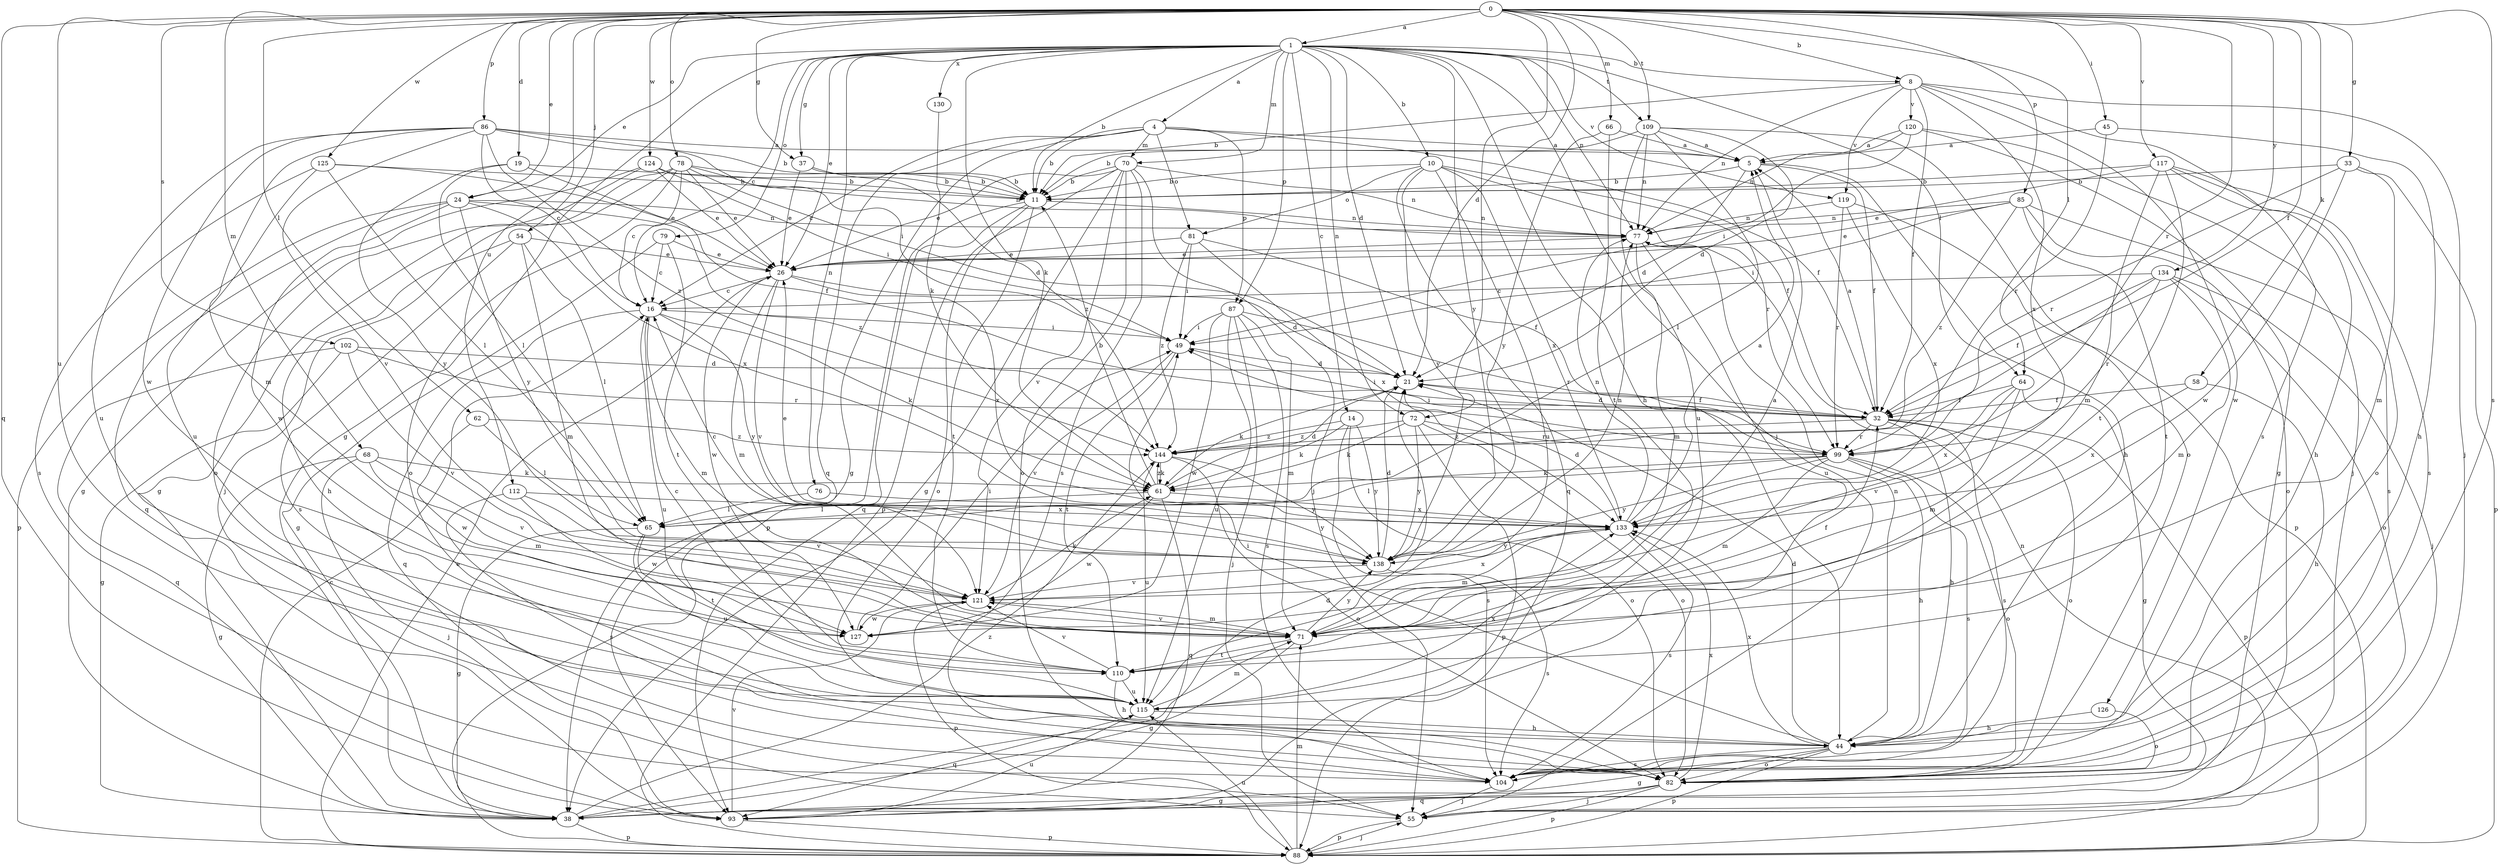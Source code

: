 strict digraph  {
0;
1;
4;
5;
8;
10;
11;
14;
16;
19;
21;
24;
26;
32;
33;
37;
38;
44;
45;
49;
54;
55;
58;
61;
62;
64;
65;
66;
68;
70;
71;
72;
76;
77;
78;
79;
81;
82;
85;
86;
87;
88;
93;
99;
102;
104;
109;
110;
112;
115;
117;
119;
120;
121;
124;
125;
126;
127;
130;
133;
134;
138;
144;
0 -> 1  [label=a];
0 -> 8  [label=b];
0 -> 19  [label=d];
0 -> 21  [label=d];
0 -> 24  [label=e];
0 -> 32  [label=f];
0 -> 33  [label=g];
0 -> 37  [label=g];
0 -> 45  [label=i];
0 -> 54  [label=j];
0 -> 58  [label=k];
0 -> 62  [label=l];
0 -> 64  [label=l];
0 -> 66  [label=m];
0 -> 68  [label=m];
0 -> 72  [label=n];
0 -> 78  [label=o];
0 -> 85  [label=p];
0 -> 86  [label=p];
0 -> 93  [label=q];
0 -> 99  [label=r];
0 -> 102  [label=s];
0 -> 104  [label=s];
0 -> 109  [label=t];
0 -> 112  [label=u];
0 -> 115  [label=u];
0 -> 117  [label=v];
0 -> 124  [label=w];
0 -> 125  [label=w];
0 -> 134  [label=y];
1 -> 4  [label=a];
1 -> 8  [label=b];
1 -> 10  [label=b];
1 -> 11  [label=b];
1 -> 14  [label=c];
1 -> 16  [label=c];
1 -> 21  [label=d];
1 -> 24  [label=e];
1 -> 26  [label=e];
1 -> 37  [label=g];
1 -> 38  [label=g];
1 -> 44  [label=h];
1 -> 55  [label=j];
1 -> 61  [label=k];
1 -> 64  [label=l];
1 -> 70  [label=m];
1 -> 72  [label=n];
1 -> 76  [label=n];
1 -> 77  [label=n];
1 -> 79  [label=o];
1 -> 87  [label=p];
1 -> 109  [label=t];
1 -> 119  [label=v];
1 -> 130  [label=x];
1 -> 138  [label=y];
4 -> 5  [label=a];
4 -> 11  [label=b];
4 -> 16  [label=c];
4 -> 32  [label=f];
4 -> 38  [label=g];
4 -> 70  [label=m];
4 -> 81  [label=o];
4 -> 87  [label=p];
4 -> 93  [label=q];
5 -> 11  [label=b];
5 -> 21  [label=d];
5 -> 32  [label=f];
5 -> 44  [label=h];
8 -> 11  [label=b];
8 -> 32  [label=f];
8 -> 55  [label=j];
8 -> 77  [label=n];
8 -> 104  [label=s];
8 -> 119  [label=v];
8 -> 120  [label=v];
8 -> 126  [label=w];
8 -> 133  [label=x];
10 -> 11  [label=b];
10 -> 32  [label=f];
10 -> 81  [label=o];
10 -> 93  [label=q];
10 -> 99  [label=r];
10 -> 115  [label=u];
10 -> 133  [label=x];
10 -> 138  [label=y];
11 -> 77  [label=n];
11 -> 82  [label=o];
11 -> 88  [label=p];
11 -> 93  [label=q];
11 -> 110  [label=t];
14 -> 61  [label=k];
14 -> 82  [label=o];
14 -> 104  [label=s];
14 -> 138  [label=y];
14 -> 144  [label=z];
16 -> 49  [label=i];
16 -> 61  [label=k];
16 -> 71  [label=m];
16 -> 93  [label=q];
16 -> 115  [label=u];
16 -> 138  [label=y];
19 -> 11  [label=b];
19 -> 32  [label=f];
19 -> 65  [label=l];
19 -> 138  [label=y];
21 -> 32  [label=f];
21 -> 61  [label=k];
24 -> 77  [label=n];
24 -> 88  [label=p];
24 -> 93  [label=q];
24 -> 127  [label=w];
24 -> 133  [label=x];
24 -> 138  [label=y];
24 -> 144  [label=z];
26 -> 16  [label=c];
26 -> 21  [label=d];
26 -> 71  [label=m];
26 -> 121  [label=v];
26 -> 127  [label=w];
26 -> 133  [label=x];
32 -> 5  [label=a];
32 -> 21  [label=d];
32 -> 44  [label=h];
32 -> 49  [label=i];
32 -> 82  [label=o];
32 -> 88  [label=p];
32 -> 99  [label=r];
32 -> 104  [label=s];
32 -> 144  [label=z];
33 -> 11  [label=b];
33 -> 71  [label=m];
33 -> 88  [label=p];
33 -> 99  [label=r];
33 -> 127  [label=w];
37 -> 11  [label=b];
37 -> 26  [label=e];
37 -> 144  [label=z];
38 -> 21  [label=d];
38 -> 88  [label=p];
38 -> 144  [label=z];
44 -> 21  [label=d];
44 -> 38  [label=g];
44 -> 49  [label=i];
44 -> 77  [label=n];
44 -> 82  [label=o];
44 -> 88  [label=p];
44 -> 104  [label=s];
44 -> 133  [label=x];
45 -> 5  [label=a];
45 -> 44  [label=h];
45 -> 99  [label=r];
49 -> 21  [label=d];
49 -> 110  [label=t];
49 -> 121  [label=v];
54 -> 26  [label=e];
54 -> 44  [label=h];
54 -> 65  [label=l];
54 -> 71  [label=m];
54 -> 104  [label=s];
55 -> 88  [label=p];
58 -> 32  [label=f];
58 -> 44  [label=h];
58 -> 133  [label=x];
61 -> 11  [label=b];
61 -> 21  [label=d];
61 -> 65  [label=l];
61 -> 93  [label=q];
61 -> 127  [label=w];
61 -> 133  [label=x];
61 -> 144  [label=z];
62 -> 65  [label=l];
62 -> 127  [label=w];
62 -> 144  [label=z];
64 -> 32  [label=f];
64 -> 38  [label=g];
64 -> 71  [label=m];
64 -> 121  [label=v];
64 -> 133  [label=x];
65 -> 38  [label=g];
65 -> 110  [label=t];
65 -> 115  [label=u];
66 -> 5  [label=a];
66 -> 110  [label=t];
66 -> 138  [label=y];
68 -> 38  [label=g];
68 -> 55  [label=j];
68 -> 61  [label=k];
68 -> 71  [label=m];
68 -> 121  [label=v];
70 -> 11  [label=b];
70 -> 26  [label=e];
70 -> 38  [label=g];
70 -> 55  [label=j];
70 -> 77  [label=n];
70 -> 82  [label=o];
70 -> 88  [label=p];
70 -> 104  [label=s];
70 -> 121  [label=v];
71 -> 5  [label=a];
71 -> 32  [label=f];
71 -> 38  [label=g];
71 -> 110  [label=t];
71 -> 121  [label=v];
71 -> 138  [label=y];
72 -> 61  [label=k];
72 -> 82  [label=o];
72 -> 88  [label=p];
72 -> 99  [label=r];
72 -> 138  [label=y];
72 -> 144  [label=z];
76 -> 65  [label=l];
76 -> 138  [label=y];
77 -> 26  [label=e];
77 -> 71  [label=m];
77 -> 115  [label=u];
78 -> 11  [label=b];
78 -> 16  [label=c];
78 -> 21  [label=d];
78 -> 26  [label=e];
78 -> 38  [label=g];
78 -> 55  [label=j];
78 -> 77  [label=n];
78 -> 82  [label=o];
79 -> 16  [label=c];
79 -> 26  [label=e];
79 -> 38  [label=g];
79 -> 110  [label=t];
81 -> 26  [label=e];
81 -> 32  [label=f];
81 -> 49  [label=i];
81 -> 133  [label=x];
81 -> 144  [label=z];
82 -> 38  [label=g];
82 -> 55  [label=j];
82 -> 88  [label=p];
82 -> 93  [label=q];
82 -> 133  [label=x];
85 -> 26  [label=e];
85 -> 49  [label=i];
85 -> 77  [label=n];
85 -> 82  [label=o];
85 -> 104  [label=s];
85 -> 110  [label=t];
85 -> 144  [label=z];
86 -> 5  [label=a];
86 -> 11  [label=b];
86 -> 16  [label=c];
86 -> 49  [label=i];
86 -> 71  [label=m];
86 -> 115  [label=u];
86 -> 121  [label=v];
86 -> 127  [label=w];
86 -> 144  [label=z];
87 -> 49  [label=i];
87 -> 55  [label=j];
87 -> 71  [label=m];
87 -> 99  [label=r];
87 -> 104  [label=s];
87 -> 115  [label=u];
87 -> 127  [label=w];
88 -> 16  [label=c];
88 -> 26  [label=e];
88 -> 55  [label=j];
88 -> 71  [label=m];
88 -> 77  [label=n];
88 -> 115  [label=u];
93 -> 88  [label=p];
93 -> 115  [label=u];
93 -> 121  [label=v];
99 -> 44  [label=h];
99 -> 49  [label=i];
99 -> 61  [label=k];
99 -> 65  [label=l];
99 -> 71  [label=m];
99 -> 82  [label=o];
99 -> 104  [label=s];
99 -> 138  [label=y];
102 -> 21  [label=d];
102 -> 38  [label=g];
102 -> 93  [label=q];
102 -> 99  [label=r];
102 -> 121  [label=v];
104 -> 55  [label=j];
109 -> 5  [label=a];
109 -> 11  [label=b];
109 -> 21  [label=d];
109 -> 65  [label=l];
109 -> 77  [label=n];
109 -> 82  [label=o];
109 -> 115  [label=u];
110 -> 16  [label=c];
110 -> 44  [label=h];
110 -> 115  [label=u];
110 -> 121  [label=v];
112 -> 104  [label=s];
112 -> 121  [label=v];
112 -> 127  [label=w];
112 -> 133  [label=x];
115 -> 44  [label=h];
115 -> 71  [label=m];
115 -> 93  [label=q];
115 -> 133  [label=x];
117 -> 11  [label=b];
117 -> 26  [label=e];
117 -> 44  [label=h];
117 -> 71  [label=m];
117 -> 82  [label=o];
117 -> 104  [label=s];
117 -> 110  [label=t];
119 -> 77  [label=n];
119 -> 88  [label=p];
119 -> 99  [label=r];
119 -> 133  [label=x];
120 -> 5  [label=a];
120 -> 38  [label=g];
120 -> 49  [label=i];
120 -> 55  [label=j];
120 -> 77  [label=n];
121 -> 61  [label=k];
121 -> 71  [label=m];
121 -> 88  [label=p];
121 -> 127  [label=w];
121 -> 133  [label=x];
124 -> 11  [label=b];
124 -> 26  [label=e];
124 -> 38  [label=g];
124 -> 49  [label=i];
124 -> 82  [label=o];
125 -> 11  [label=b];
125 -> 26  [label=e];
125 -> 65  [label=l];
125 -> 104  [label=s];
125 -> 115  [label=u];
126 -> 44  [label=h];
126 -> 82  [label=o];
127 -> 49  [label=i];
130 -> 61  [label=k];
133 -> 5  [label=a];
133 -> 21  [label=d];
133 -> 71  [label=m];
133 -> 77  [label=n];
133 -> 104  [label=s];
133 -> 138  [label=y];
134 -> 16  [label=c];
134 -> 32  [label=f];
134 -> 55  [label=j];
134 -> 71  [label=m];
134 -> 82  [label=o];
134 -> 99  [label=r];
134 -> 144  [label=z];
138 -> 16  [label=c];
138 -> 21  [label=d];
138 -> 26  [label=e];
138 -> 77  [label=n];
138 -> 104  [label=s];
138 -> 121  [label=v];
144 -> 61  [label=k];
144 -> 82  [label=o];
144 -> 115  [label=u];
144 -> 138  [label=y];
}
